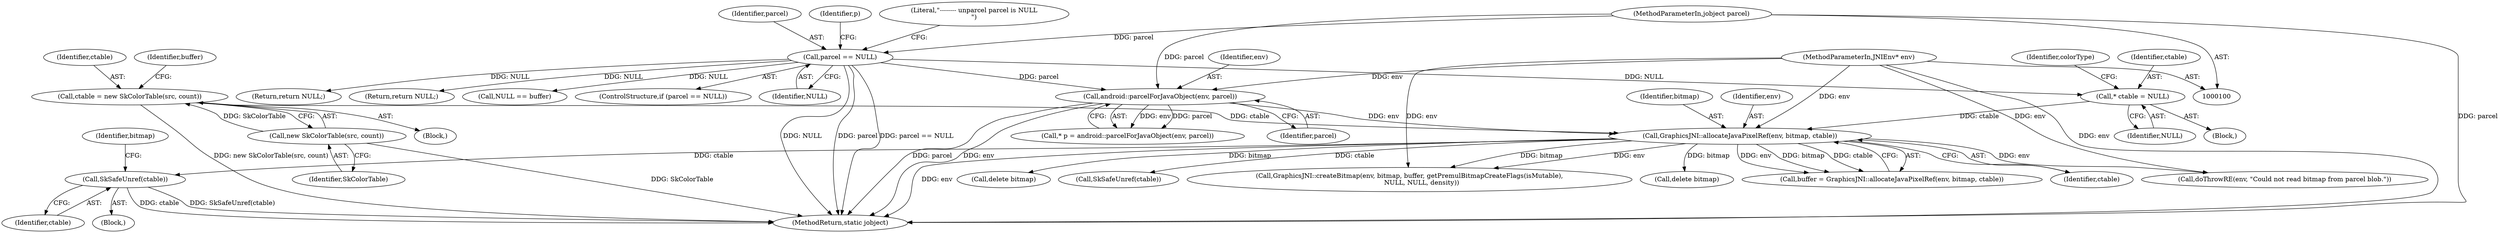 digraph "0_Android_d44e5bde18a41beda39d49189bef7f2ba7c8f3cb@pointer" {
"1000236" [label="(Call,SkSafeUnref(ctable))"];
"1000227" [label="(Call,GraphicsJNI::allocateJavaPixelRef(env, bitmap, ctable))"];
"1000117" [label="(Call,android::parcelForJavaObject(env, parcel))"];
"1000101" [label="(MethodParameterIn,JNIEnv* env)"];
"1000106" [label="(Call,parcel == NULL)"];
"1000103" [label="(MethodParameterIn,jobject parcel)"];
"1000220" [label="(Call,ctable = new SkColorTable(src, count))"];
"1000222" [label="(Call,new SkColorTable(src, count))"];
"1000189" [label="(Call,* ctable = NULL)"];
"1000238" [label="(Call,delete bitmap)"];
"1000227" [label="(Call,GraphicsJNI::allocateJavaPixelRef(env, bitmap, ctable))"];
"1000220" [label="(Call,ctable = new SkColorTable(src, count))"];
"1000178" [label="(Return,return NULL;)"];
"1000223" [label="(Identifier,SkColorTable)"];
"1000283" [label="(MethodReturn,static jobject)"];
"1000112" [label="(Return,return NULL;)"];
"1000232" [label="(Call,NULL == buffer)"];
"1000107" [label="(Identifier,parcel)"];
"1000106" [label="(Call,parcel == NULL)"];
"1000119" [label="(Identifier,parcel)"];
"1000116" [label="(Identifier,p)"];
"1000194" [label="(Identifier,colorType)"];
"1000189" [label="(Call,* ctable = NULL)"];
"1000225" [label="(Call,buffer = GraphicsJNI::allocateJavaPixelRef(env, bitmap, ctable))"];
"1000239" [label="(Identifier,bitmap)"];
"1000235" [label="(Block,)"];
"1000228" [label="(Identifier,env)"];
"1000101" [label="(MethodParameterIn,JNIEnv* env)"];
"1000118" [label="(Identifier,env)"];
"1000191" [label="(Identifier,NULL)"];
"1000222" [label="(Call,new SkColorTable(src, count))"];
"1000236" [label="(Call,SkSafeUnref(ctable))"];
"1000190" [label="(Identifier,ctable)"];
"1000111" [label="(Literal,\"-------- unparcel parcel is NULL\n\")"];
"1000115" [label="(Call,* p = android::parcelForJavaObject(env, parcel))"];
"1000237" [label="(Identifier,ctable)"];
"1000105" [label="(ControlStructure,if (parcel == NULL))"];
"1000117" [label="(Call,android::parcelForJavaObject(env, parcel))"];
"1000230" [label="(Identifier,ctable)"];
"1000221" [label="(Identifier,ctable)"];
"1000262" [label="(Call,delete bitmap)"];
"1000104" [label="(Block,)"];
"1000103" [label="(MethodParameterIn,jobject parcel)"];
"1000205" [label="(Block,)"];
"1000242" [label="(Call,SkSafeUnref(ctable))"];
"1000108" [label="(Identifier,NULL)"];
"1000229" [label="(Identifier,bitmap)"];
"1000259" [label="(Call,doThrowRE(env, \"Could not read bitmap from parcel blob.\"))"];
"1000274" [label="(Call,GraphicsJNI::createBitmap(env, bitmap, buffer, getPremulBitmapCreateFlags(isMutable),\n            NULL, NULL, density))"];
"1000226" [label="(Identifier,buffer)"];
"1000236" -> "1000235"  [label="AST: "];
"1000236" -> "1000237"  [label="CFG: "];
"1000237" -> "1000236"  [label="AST: "];
"1000239" -> "1000236"  [label="CFG: "];
"1000236" -> "1000283"  [label="DDG: ctable"];
"1000236" -> "1000283"  [label="DDG: SkSafeUnref(ctable)"];
"1000227" -> "1000236"  [label="DDG: ctable"];
"1000227" -> "1000225"  [label="AST: "];
"1000227" -> "1000230"  [label="CFG: "];
"1000228" -> "1000227"  [label="AST: "];
"1000229" -> "1000227"  [label="AST: "];
"1000230" -> "1000227"  [label="AST: "];
"1000225" -> "1000227"  [label="CFG: "];
"1000227" -> "1000283"  [label="DDG: env"];
"1000227" -> "1000225"  [label="DDG: env"];
"1000227" -> "1000225"  [label="DDG: bitmap"];
"1000227" -> "1000225"  [label="DDG: ctable"];
"1000117" -> "1000227"  [label="DDG: env"];
"1000101" -> "1000227"  [label="DDG: env"];
"1000220" -> "1000227"  [label="DDG: ctable"];
"1000189" -> "1000227"  [label="DDG: ctable"];
"1000227" -> "1000238"  [label="DDG: bitmap"];
"1000227" -> "1000242"  [label="DDG: ctable"];
"1000227" -> "1000259"  [label="DDG: env"];
"1000227" -> "1000262"  [label="DDG: bitmap"];
"1000227" -> "1000274"  [label="DDG: env"];
"1000227" -> "1000274"  [label="DDG: bitmap"];
"1000117" -> "1000115"  [label="AST: "];
"1000117" -> "1000119"  [label="CFG: "];
"1000118" -> "1000117"  [label="AST: "];
"1000119" -> "1000117"  [label="AST: "];
"1000115" -> "1000117"  [label="CFG: "];
"1000117" -> "1000283"  [label="DDG: env"];
"1000117" -> "1000283"  [label="DDG: parcel"];
"1000117" -> "1000115"  [label="DDG: env"];
"1000117" -> "1000115"  [label="DDG: parcel"];
"1000101" -> "1000117"  [label="DDG: env"];
"1000106" -> "1000117"  [label="DDG: parcel"];
"1000103" -> "1000117"  [label="DDG: parcel"];
"1000101" -> "1000100"  [label="AST: "];
"1000101" -> "1000283"  [label="DDG: env"];
"1000101" -> "1000259"  [label="DDG: env"];
"1000101" -> "1000274"  [label="DDG: env"];
"1000106" -> "1000105"  [label="AST: "];
"1000106" -> "1000108"  [label="CFG: "];
"1000107" -> "1000106"  [label="AST: "];
"1000108" -> "1000106"  [label="AST: "];
"1000111" -> "1000106"  [label="CFG: "];
"1000116" -> "1000106"  [label="CFG: "];
"1000106" -> "1000283"  [label="DDG: NULL"];
"1000106" -> "1000283"  [label="DDG: parcel"];
"1000106" -> "1000283"  [label="DDG: parcel == NULL"];
"1000103" -> "1000106"  [label="DDG: parcel"];
"1000106" -> "1000112"  [label="DDG: NULL"];
"1000106" -> "1000178"  [label="DDG: NULL"];
"1000106" -> "1000189"  [label="DDG: NULL"];
"1000106" -> "1000232"  [label="DDG: NULL"];
"1000103" -> "1000100"  [label="AST: "];
"1000103" -> "1000283"  [label="DDG: parcel"];
"1000220" -> "1000205"  [label="AST: "];
"1000220" -> "1000222"  [label="CFG: "];
"1000221" -> "1000220"  [label="AST: "];
"1000222" -> "1000220"  [label="AST: "];
"1000226" -> "1000220"  [label="CFG: "];
"1000220" -> "1000283"  [label="DDG: new SkColorTable(src, count)"];
"1000222" -> "1000220"  [label="DDG: SkColorTable"];
"1000222" -> "1000223"  [label="CFG: "];
"1000223" -> "1000222"  [label="AST: "];
"1000222" -> "1000283"  [label="DDG: SkColorTable"];
"1000189" -> "1000104"  [label="AST: "];
"1000189" -> "1000191"  [label="CFG: "];
"1000190" -> "1000189"  [label="AST: "];
"1000191" -> "1000189"  [label="AST: "];
"1000194" -> "1000189"  [label="CFG: "];
}
